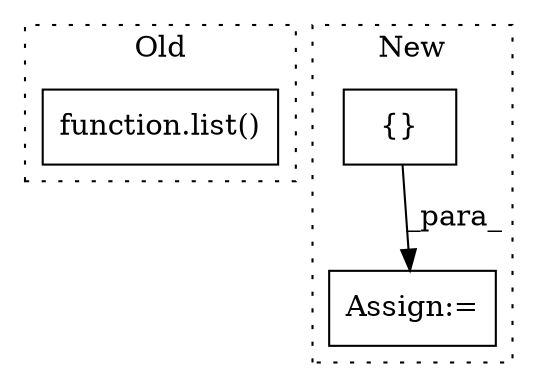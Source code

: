 digraph G {
subgraph cluster0 {
1 [label="function.list()" a="75" s="413,445" l="5,1" shape="box"];
label = "Old";
style="dotted";
}
subgraph cluster1 {
2 [label="{}" a="95" s="384,413" l="1,1" shape="box"];
3 [label="Assign:=" a="68" s="381" l="3" shape="box"];
label = "New";
style="dotted";
}
2 -> 3 [label="_para_"];
}